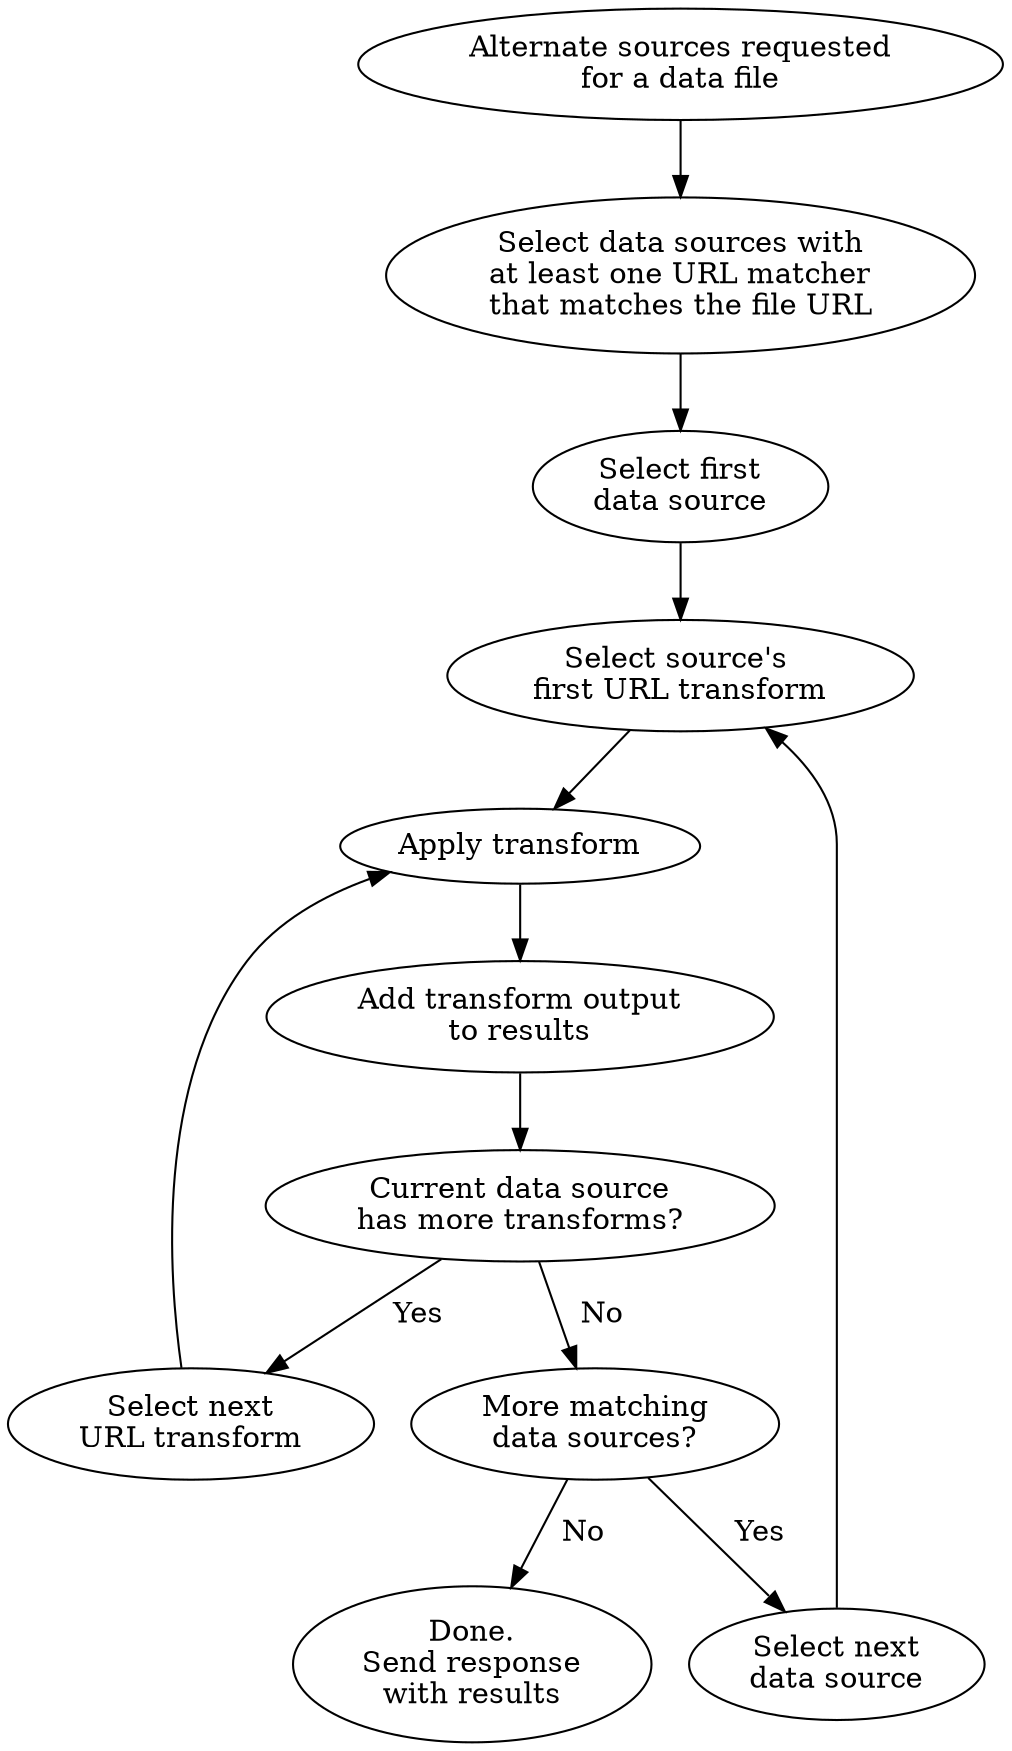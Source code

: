 # http://www.graphviz.org/Documentation/dotguide.pdf
# To generate SVG:
# dot -Tsvg workflow.dot > workflow.svg
#
digraph {

    start[
        label="Alternate sources requested\nfor a data file"
    ]

    start -> select_sources

    select_sources[
        label="Select data sources with\nat least one URL matcher\nthat matches the file URL"
    ]

    select_sources -> select_first_source

    select_first_source[
        label="Select first\ndata source"
    ]

    select_first_source -> select_first_transform

    select_first_transform[
        label="Select source's \nfirst URL transform"
    ]
    select_next_source -> select_first_transform

    select_next_source[
        label="Select next\ndata source"
    ]

    select_first_transform -> apply_transform

    apply_transform[
        label="Apply transform"
    ]

    apply_transform -> add_url_to_results

    select_next_transform[
        label="Select next\nURL transform"
    ]

    select_next_transform -> apply_transform

    add_url_to_results[
        label="Add transform output\nto results"
    ]

    add_url_to_results -> remaining_transforms

    remaining_transforms[
        label="Current data source\nhas more transforms?"
    ]

    remaining_transforms -> select_next_transform[label="  Yes"]
    remaining_transforms -> remaining_sources[label="  No"]

    remaining_sources[
        label="More matching\ndata sources?"
    ]

    remaining_sources -> select_next_source[label="  Yes"]
    remaining_sources -> output_results[label="  No"]

    output_results[
        label="Done.\nSend response\nwith results"
    ]

}
